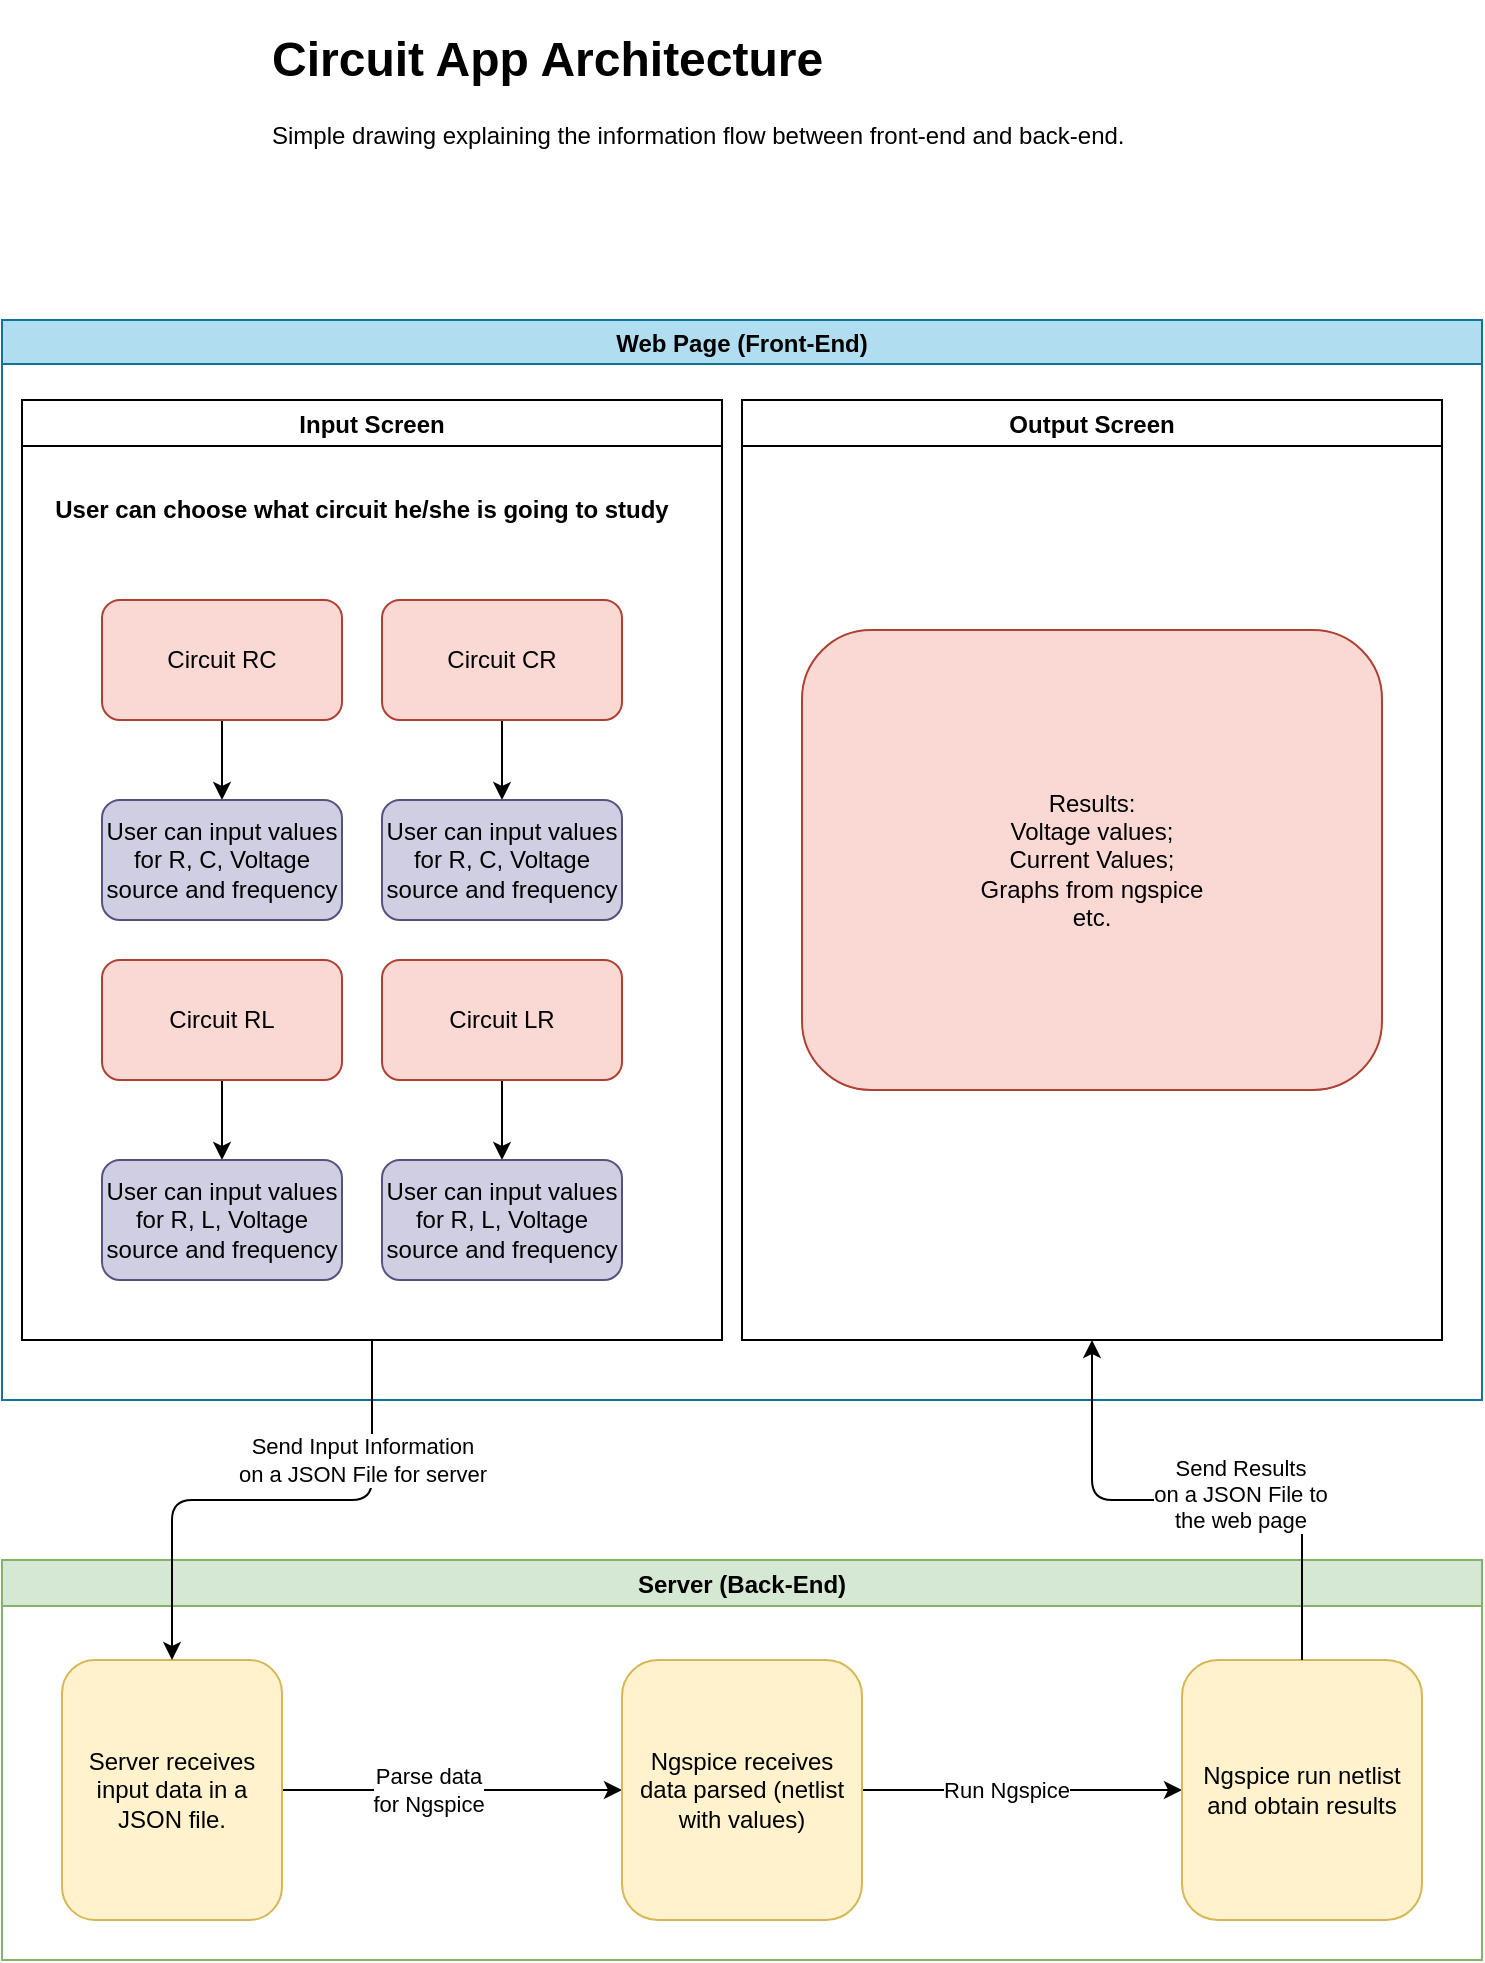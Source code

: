 <mxfile version="13.0.2" type="device"><diagram id="a0cfKwyjAfoDwm0d-Wlx" name="Page-1"><mxGraphModel dx="868" dy="428" grid="1" gridSize="10" guides="1" tooltips="1" connect="1" arrows="1" fold="1" page="1" pageScale="1" pageWidth="850" pageHeight="1100" math="0" shadow="0"><root><mxCell id="0"/><mxCell id="1" parent="0"/><mxCell id="yj9VyxqoeEh4rmSCK0Gm-1" value="Web Page (Front-End)" style="swimlane;startSize=22;fillColor=#b1ddf0;strokeColor=#10739e;" vertex="1" parent="1"><mxGeometry x="70" y="180" width="740" height="540" as="geometry"/></mxCell><mxCell id="yj9VyxqoeEh4rmSCK0Gm-8" value="" style="edgeStyle=orthogonalEdgeStyle;rounded=0;orthogonalLoop=1;jettySize=auto;html=1;" edge="1" parent="yj9VyxqoeEh4rmSCK0Gm-1" source="yj9VyxqoeEh4rmSCK0Gm-2" target="yj9VyxqoeEh4rmSCK0Gm-7"><mxGeometry relative="1" as="geometry"/></mxCell><mxCell id="yj9VyxqoeEh4rmSCK0Gm-2" value="Circuit RC" style="rounded=1;whiteSpace=wrap;html=1;fillColor=#fad9d5;strokeColor=#ae4132;" vertex="1" parent="yj9VyxqoeEh4rmSCK0Gm-1"><mxGeometry x="50" y="140" width="120" height="60" as="geometry"/></mxCell><mxCell id="yj9VyxqoeEh4rmSCK0Gm-7" value="User can input values for R, C, Voltage source and frequency" style="rounded=1;whiteSpace=wrap;html=1;fillColor=#d0cee2;strokeColor=#56517e;" vertex="1" parent="yj9VyxqoeEh4rmSCK0Gm-1"><mxGeometry x="50" y="240" width="120" height="60" as="geometry"/></mxCell><mxCell id="yj9VyxqoeEh4rmSCK0Gm-10" style="edgeStyle=orthogonalEdgeStyle;rounded=0;orthogonalLoop=1;jettySize=auto;html=1;entryX=0.5;entryY=0;entryDx=0;entryDy=0;" edge="1" parent="yj9VyxqoeEh4rmSCK0Gm-1" source="yj9VyxqoeEh4rmSCK0Gm-3" target="yj9VyxqoeEh4rmSCK0Gm-9"><mxGeometry relative="1" as="geometry"/></mxCell><mxCell id="yj9VyxqoeEh4rmSCK0Gm-3" value="Circuit CR" style="rounded=1;whiteSpace=wrap;html=1;fillColor=#fad9d5;strokeColor=#ae4132;" vertex="1" parent="yj9VyxqoeEh4rmSCK0Gm-1"><mxGeometry x="190" y="140" width="120" height="60" as="geometry"/></mxCell><mxCell id="yj9VyxqoeEh4rmSCK0Gm-12" style="edgeStyle=orthogonalEdgeStyle;rounded=0;orthogonalLoop=1;jettySize=auto;html=1;entryX=0.5;entryY=0;entryDx=0;entryDy=0;" edge="1" parent="yj9VyxqoeEh4rmSCK0Gm-1" source="yj9VyxqoeEh4rmSCK0Gm-4" target="yj9VyxqoeEh4rmSCK0Gm-11"><mxGeometry relative="1" as="geometry"/></mxCell><mxCell id="yj9VyxqoeEh4rmSCK0Gm-4" value="&lt;div&gt;Circuit RL&lt;/div&gt;" style="rounded=1;whiteSpace=wrap;html=1;fillColor=#fad9d5;strokeColor=#ae4132;" vertex="1" parent="yj9VyxqoeEh4rmSCK0Gm-1"><mxGeometry x="50" y="320" width="120" height="60" as="geometry"/></mxCell><mxCell id="yj9VyxqoeEh4rmSCK0Gm-14" style="edgeStyle=orthogonalEdgeStyle;rounded=0;orthogonalLoop=1;jettySize=auto;html=1;entryX=0.5;entryY=0;entryDx=0;entryDy=0;" edge="1" parent="yj9VyxqoeEh4rmSCK0Gm-1" source="yj9VyxqoeEh4rmSCK0Gm-5" target="yj9VyxqoeEh4rmSCK0Gm-13"><mxGeometry relative="1" as="geometry"/></mxCell><mxCell id="yj9VyxqoeEh4rmSCK0Gm-5" value="&lt;div&gt;Circuit LR&lt;br&gt;&lt;/div&gt;" style="rounded=1;whiteSpace=wrap;html=1;fillColor=#fad9d5;strokeColor=#ae4132;" vertex="1" parent="yj9VyxqoeEh4rmSCK0Gm-1"><mxGeometry x="190" y="320" width="120" height="60" as="geometry"/></mxCell><mxCell id="yj9VyxqoeEh4rmSCK0Gm-6" value="&lt;b&gt;User can choose what circuit he/she is going to study&lt;/b&gt;" style="text;html=1;strokeColor=none;fillColor=none;align=center;verticalAlign=middle;whiteSpace=wrap;rounded=0;" vertex="1" parent="yj9VyxqoeEh4rmSCK0Gm-1"><mxGeometry x="20" y="80" width="320" height="30" as="geometry"/></mxCell><mxCell id="yj9VyxqoeEh4rmSCK0Gm-9" value="User can input values for R, C, Voltage source and frequency" style="rounded=1;whiteSpace=wrap;html=1;fillColor=#d0cee2;strokeColor=#56517e;" vertex="1" parent="yj9VyxqoeEh4rmSCK0Gm-1"><mxGeometry x="190" y="240" width="120" height="60" as="geometry"/></mxCell><mxCell id="yj9VyxqoeEh4rmSCK0Gm-11" value="User can input values for R, L, Voltage source and frequency" style="rounded=1;whiteSpace=wrap;html=1;fillColor=#d0cee2;strokeColor=#56517e;" vertex="1" parent="yj9VyxqoeEh4rmSCK0Gm-1"><mxGeometry x="50" y="420" width="120" height="60" as="geometry"/></mxCell><mxCell id="yj9VyxqoeEh4rmSCK0Gm-13" value="User can input values for R, L, Voltage source and frequency" style="rounded=1;whiteSpace=wrap;html=1;fillColor=#d0cee2;strokeColor=#56517e;" vertex="1" parent="yj9VyxqoeEh4rmSCK0Gm-1"><mxGeometry x="190" y="420" width="120" height="60" as="geometry"/></mxCell><mxCell id="yj9VyxqoeEh4rmSCK0Gm-24" value="&lt;div&gt;Results:&lt;/div&gt;&lt;div&gt;Voltage values;&lt;/div&gt;&lt;div&gt;Current Values;&lt;/div&gt;&lt;div&gt;Graphs from ngspice&lt;/div&gt;&lt;div&gt;etc.&lt;br&gt;&lt;/div&gt;" style="rounded=1;whiteSpace=wrap;html=1;fillColor=#fad9d5;strokeColor=#ae4132;" vertex="1" parent="yj9VyxqoeEh4rmSCK0Gm-1"><mxGeometry x="400" y="155" width="290" height="230" as="geometry"/></mxCell><mxCell id="yj9VyxqoeEh4rmSCK0Gm-16" value="Server (Back-End)" style="swimlane;fillColor=#d5e8d4;strokeColor=#82b366;" vertex="1" parent="1"><mxGeometry x="70" y="800" width="740" height="200" as="geometry"/></mxCell><mxCell id="yj9VyxqoeEh4rmSCK0Gm-26" value="" style="edgeStyle=orthogonalEdgeStyle;rounded=0;orthogonalLoop=1;jettySize=auto;html=1;" edge="1" parent="yj9VyxqoeEh4rmSCK0Gm-16" source="yj9VyxqoeEh4rmSCK0Gm-19" target="yj9VyxqoeEh4rmSCK0Gm-25"><mxGeometry relative="1" as="geometry"/></mxCell><mxCell id="yj9VyxqoeEh4rmSCK0Gm-27" value="&lt;div&gt;&lt;font style=&quot;font-size: 11px&quot;&gt;Parse data &lt;br&gt;&lt;/font&gt;&lt;/div&gt;&lt;div&gt;&lt;font style=&quot;font-size: 11px&quot;&gt;for Ngspice&lt;/font&gt;&lt;/div&gt;" style="edgeLabel;html=1;align=center;verticalAlign=middle;resizable=0;points=[];" vertex="1" connectable="0" parent="yj9VyxqoeEh4rmSCK0Gm-26"><mxGeometry x="-0.28" relative="1" as="geometry"><mxPoint x="12" as="offset"/></mxGeometry></mxCell><mxCell id="yj9VyxqoeEh4rmSCK0Gm-19" value="Server receives input data in a JSON file." style="rounded=1;whiteSpace=wrap;html=1;fillColor=#fff2cc;strokeColor=#d6b656;" vertex="1" parent="yj9VyxqoeEh4rmSCK0Gm-16"><mxGeometry x="30" y="50" width="110" height="130" as="geometry"/></mxCell><mxCell id="yj9VyxqoeEh4rmSCK0Gm-29" style="edgeStyle=orthogonalEdgeStyle;rounded=0;orthogonalLoop=1;jettySize=auto;html=1;entryX=0;entryY=0.5;entryDx=0;entryDy=0;" edge="1" parent="yj9VyxqoeEh4rmSCK0Gm-16" source="yj9VyxqoeEh4rmSCK0Gm-25" target="yj9VyxqoeEh4rmSCK0Gm-28"><mxGeometry relative="1" as="geometry"/></mxCell><mxCell id="yj9VyxqoeEh4rmSCK0Gm-30" value="Run Ngspice" style="edgeLabel;html=1;align=center;verticalAlign=middle;resizable=0;points=[];" vertex="1" connectable="0" parent="yj9VyxqoeEh4rmSCK0Gm-29"><mxGeometry x="-0.252" y="-5" relative="1" as="geometry"><mxPoint x="12" y="-5" as="offset"/></mxGeometry></mxCell><mxCell id="yj9VyxqoeEh4rmSCK0Gm-25" value="Ngspice receives data parsed (netlist with values)" style="rounded=1;whiteSpace=wrap;html=1;fillColor=#fff2cc;strokeColor=#d6b656;" vertex="1" parent="yj9VyxqoeEh4rmSCK0Gm-16"><mxGeometry x="310" y="50" width="120" height="130" as="geometry"/></mxCell><mxCell id="yj9VyxqoeEh4rmSCK0Gm-28" value="Ngspice run netlist and obtain results" style="rounded=1;whiteSpace=wrap;html=1;fillColor=#fff2cc;strokeColor=#d6b656;" vertex="1" parent="yj9VyxqoeEh4rmSCK0Gm-16"><mxGeometry x="590" y="50" width="120" height="130" as="geometry"/></mxCell><mxCell id="yj9VyxqoeEh4rmSCK0Gm-31" style="edgeStyle=orthogonalEdgeStyle;rounded=1;orthogonalLoop=1;jettySize=auto;html=1;entryX=0.5;entryY=0;entryDx=0;entryDy=0;" edge="1" parent="1" source="yj9VyxqoeEh4rmSCK0Gm-22" target="yj9VyxqoeEh4rmSCK0Gm-19"><mxGeometry relative="1" as="geometry"/></mxCell><mxCell id="yj9VyxqoeEh4rmSCK0Gm-32" value="&lt;div&gt;Send Input Information&lt;/div&gt;&lt;div&gt;on a JSON File for server&lt;br&gt;&lt;/div&gt;" style="edgeLabel;html=1;align=center;verticalAlign=middle;resizable=0;points=[];" vertex="1" connectable="0" parent="yj9VyxqoeEh4rmSCK0Gm-31"><mxGeometry x="-0.408" y="-3" relative="1" as="geometry"><mxPoint x="-2" y="-17" as="offset"/></mxGeometry></mxCell><mxCell id="yj9VyxqoeEh4rmSCK0Gm-22" value="Input Screen" style="swimlane;" vertex="1" parent="1"><mxGeometry x="80" y="220" width="350" height="470" as="geometry"/></mxCell><mxCell id="yj9VyxqoeEh4rmSCK0Gm-23" value="Output Screen" style="swimlane;" vertex="1" parent="1"><mxGeometry x="440" y="220" width="350" height="470" as="geometry"/></mxCell><mxCell id="yj9VyxqoeEh4rmSCK0Gm-33" style="edgeStyle=orthogonalEdgeStyle;rounded=1;orthogonalLoop=1;jettySize=auto;html=1;entryX=0.5;entryY=1;entryDx=0;entryDy=0;" edge="1" parent="1" source="yj9VyxqoeEh4rmSCK0Gm-28" target="yj9VyxqoeEh4rmSCK0Gm-23"><mxGeometry relative="1" as="geometry"/></mxCell><mxCell id="yj9VyxqoeEh4rmSCK0Gm-34" value="&lt;div&gt;Send Results&lt;/div&gt;&lt;div&gt;on a JSON File to &lt;br&gt;&lt;/div&gt;&lt;div&gt;the web page&lt;br&gt;&lt;/div&gt;" style="edgeLabel;html=1;align=center;verticalAlign=middle;resizable=0;points=[];" vertex="1" connectable="0" parent="yj9VyxqoeEh4rmSCK0Gm-33"><mxGeometry x="-0.396" y="31" relative="1" as="geometry"><mxPoint x="-31" y="-34" as="offset"/></mxGeometry></mxCell><mxCell id="yj9VyxqoeEh4rmSCK0Gm-35" value="&lt;h1&gt;Circuit App Architecture&lt;br&gt;&lt;/h1&gt;&lt;p&gt;Simple drawing explaining the information flow between front-end and back-end.&lt;/p&gt;" style="text;html=1;strokeColor=none;fillColor=none;spacing=5;spacingTop=-20;whiteSpace=wrap;overflow=hidden;rounded=0;" vertex="1" parent="1"><mxGeometry x="200" y="30" width="450" height="110" as="geometry"/></mxCell></root></mxGraphModel></diagram></mxfile>